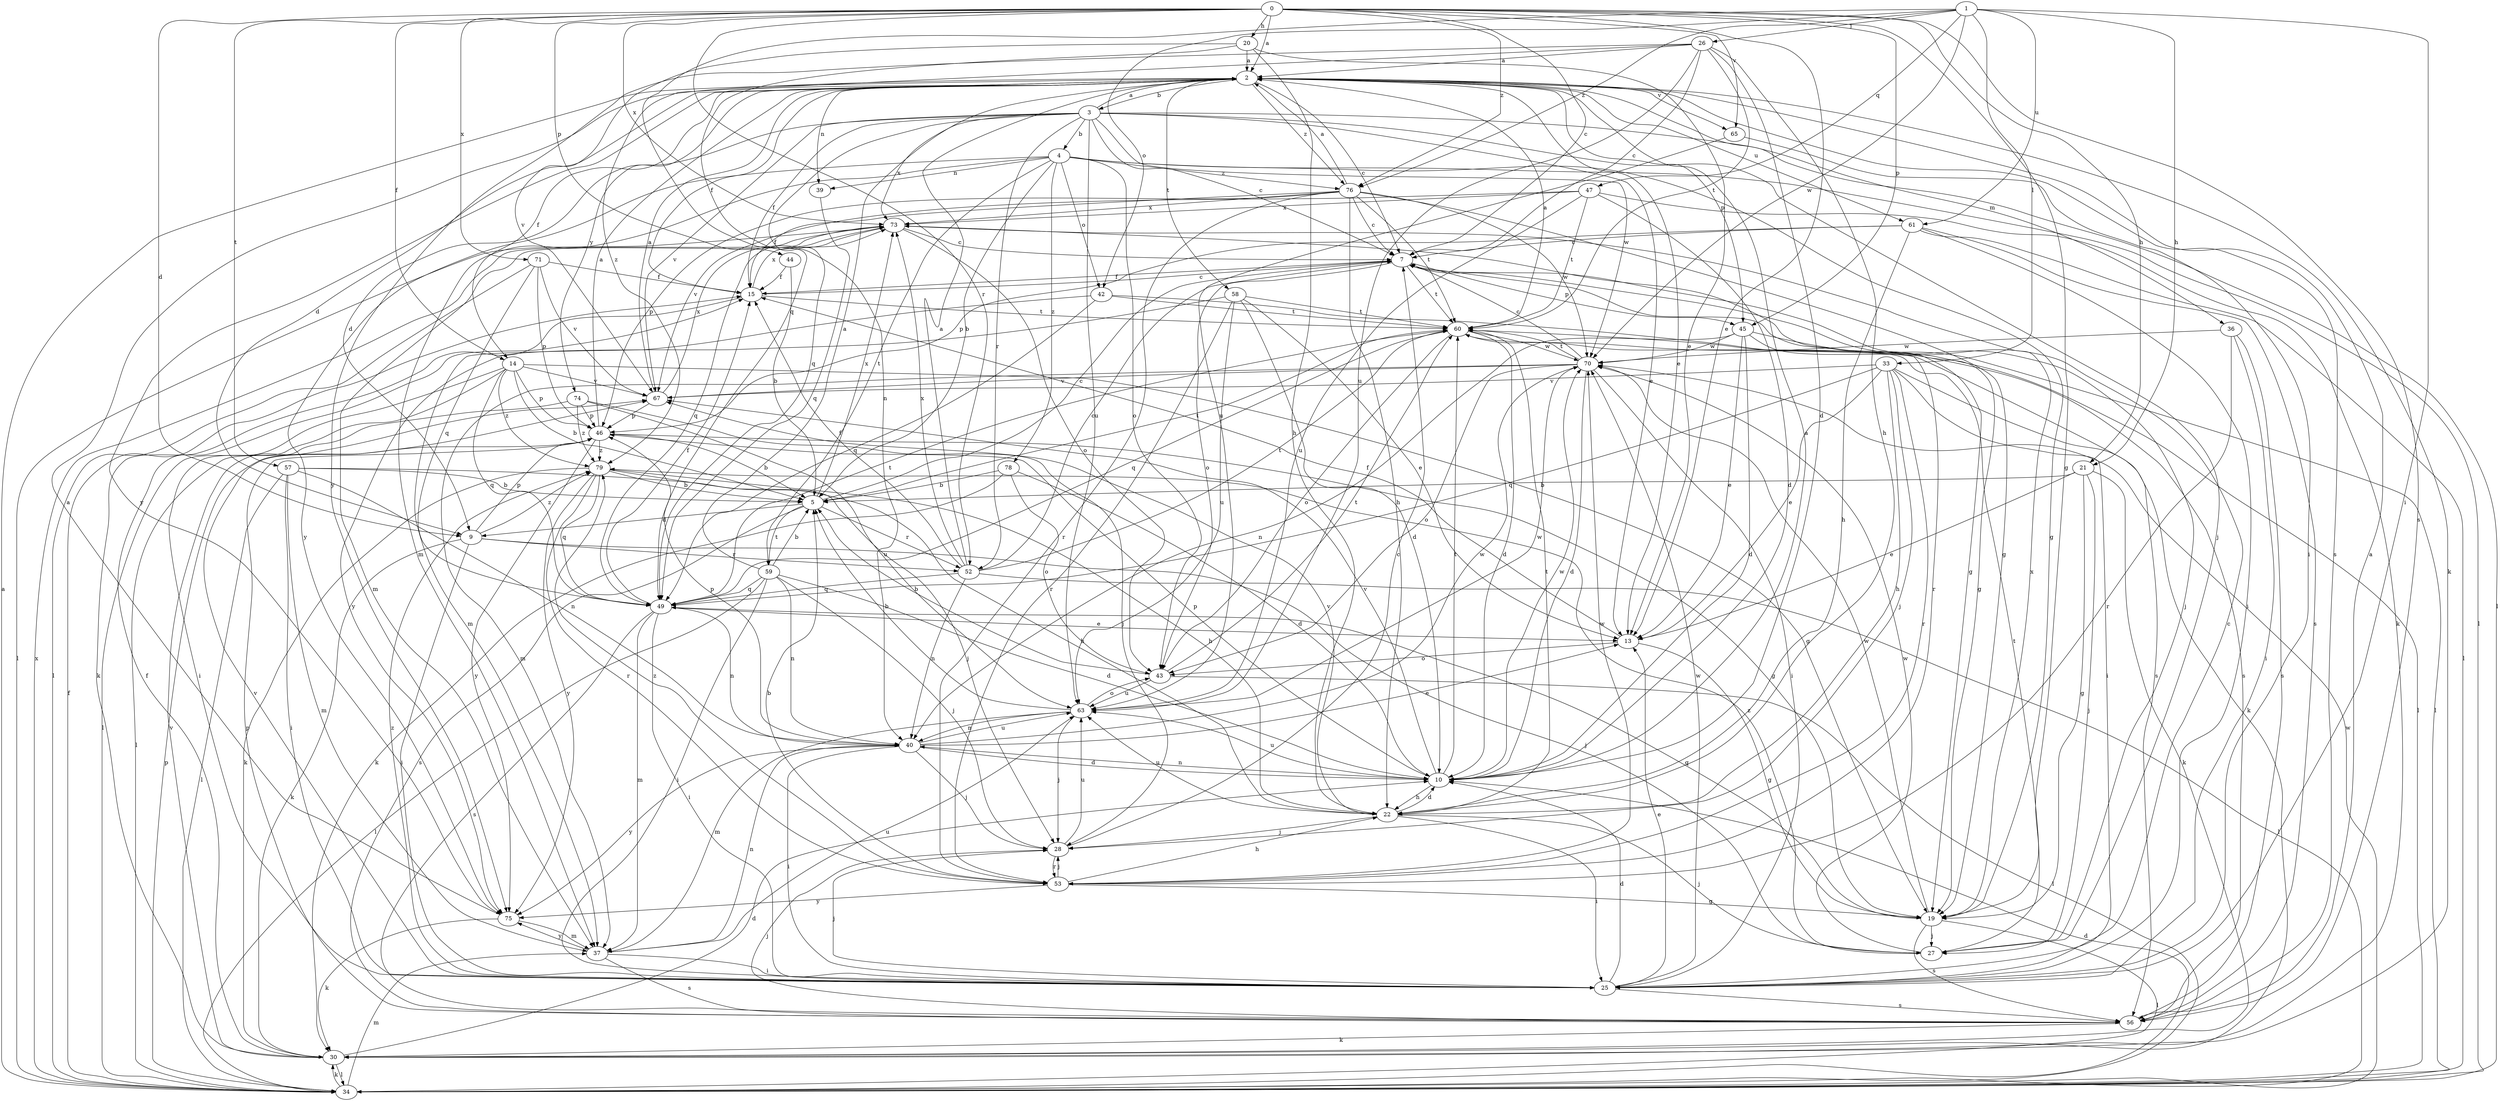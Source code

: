 strict digraph  {
0;
1;
2;
3;
4;
5;
7;
9;
10;
13;
14;
15;
19;
20;
21;
22;
25;
26;
27;
28;
30;
33;
34;
36;
37;
39;
40;
42;
43;
44;
45;
46;
47;
49;
52;
53;
56;
57;
58;
59;
60;
61;
63;
65;
67;
70;
71;
73;
74;
75;
76;
78;
79;
0 -> 2  [label=a];
0 -> 7  [label=c];
0 -> 9  [label=d];
0 -> 13  [label=e];
0 -> 14  [label=f];
0 -> 19  [label=g];
0 -> 20  [label=h];
0 -> 21  [label=h];
0 -> 44  [label=p];
0 -> 45  [label=p];
0 -> 52  [label=r];
0 -> 56  [label=s];
0 -> 57  [label=t];
0 -> 65  [label=v];
0 -> 71  [label=x];
0 -> 73  [label=x];
0 -> 76  [label=z];
1 -> 21  [label=h];
1 -> 25  [label=i];
1 -> 26  [label=j];
1 -> 33  [label=l];
1 -> 42  [label=o];
1 -> 47  [label=q];
1 -> 49  [label=q];
1 -> 61  [label=u];
1 -> 70  [label=w];
1 -> 76  [label=z];
2 -> 3  [label=b];
2 -> 7  [label=c];
2 -> 9  [label=d];
2 -> 13  [label=e];
2 -> 14  [label=f];
2 -> 15  [label=f];
2 -> 30  [label=k];
2 -> 36  [label=m];
2 -> 39  [label=n];
2 -> 45  [label=p];
2 -> 56  [label=s];
2 -> 58  [label=t];
2 -> 61  [label=u];
2 -> 65  [label=v];
2 -> 74  [label=y];
2 -> 75  [label=y];
2 -> 76  [label=z];
3 -> 2  [label=a];
3 -> 4  [label=b];
3 -> 7  [label=c];
3 -> 9  [label=d];
3 -> 13  [label=e];
3 -> 15  [label=f];
3 -> 27  [label=j];
3 -> 34  [label=l];
3 -> 49  [label=q];
3 -> 52  [label=r];
3 -> 63  [label=u];
3 -> 67  [label=v];
3 -> 70  [label=w];
3 -> 73  [label=x];
4 -> 5  [label=b];
4 -> 19  [label=g];
4 -> 34  [label=l];
4 -> 37  [label=m];
4 -> 39  [label=n];
4 -> 42  [label=o];
4 -> 43  [label=o];
4 -> 59  [label=t];
4 -> 75  [label=y];
4 -> 76  [label=z];
4 -> 78  [label=z];
5 -> 7  [label=c];
5 -> 9  [label=d];
5 -> 52  [label=r];
5 -> 56  [label=s];
5 -> 59  [label=t];
5 -> 60  [label=t];
5 -> 73  [label=x];
7 -> 15  [label=f];
7 -> 19  [label=g];
7 -> 27  [label=j];
7 -> 43  [label=o];
7 -> 45  [label=p];
7 -> 60  [label=t];
9 -> 25  [label=i];
9 -> 27  [label=j];
9 -> 30  [label=k];
9 -> 46  [label=p];
9 -> 52  [label=r];
9 -> 79  [label=z];
10 -> 2  [label=a];
10 -> 22  [label=h];
10 -> 40  [label=n];
10 -> 46  [label=p];
10 -> 60  [label=t];
10 -> 63  [label=u];
10 -> 67  [label=v];
10 -> 70  [label=w];
13 -> 15  [label=f];
13 -> 19  [label=g];
13 -> 43  [label=o];
14 -> 5  [label=b];
14 -> 19  [label=g];
14 -> 25  [label=i];
14 -> 34  [label=l];
14 -> 46  [label=p];
14 -> 49  [label=q];
14 -> 67  [label=v];
14 -> 79  [label=z];
15 -> 7  [label=c];
15 -> 30  [label=k];
15 -> 60  [label=t];
15 -> 73  [label=x];
19 -> 27  [label=j];
19 -> 34  [label=l];
19 -> 49  [label=q];
19 -> 56  [label=s];
19 -> 70  [label=w];
19 -> 73  [label=x];
20 -> 2  [label=a];
20 -> 13  [label=e];
20 -> 22  [label=h];
20 -> 40  [label=n];
20 -> 67  [label=v];
21 -> 5  [label=b];
21 -> 13  [label=e];
21 -> 19  [label=g];
21 -> 27  [label=j];
21 -> 30  [label=k];
22 -> 10  [label=d];
22 -> 25  [label=i];
22 -> 27  [label=j];
22 -> 28  [label=j];
22 -> 60  [label=t];
22 -> 63  [label=u];
22 -> 67  [label=v];
25 -> 7  [label=c];
25 -> 10  [label=d];
25 -> 13  [label=e];
25 -> 28  [label=j];
25 -> 56  [label=s];
25 -> 67  [label=v];
25 -> 70  [label=w];
25 -> 79  [label=z];
26 -> 2  [label=a];
26 -> 7  [label=c];
26 -> 10  [label=d];
26 -> 22  [label=h];
26 -> 60  [label=t];
26 -> 63  [label=u];
26 -> 75  [label=y];
26 -> 79  [label=z];
27 -> 60  [label=t];
27 -> 70  [label=w];
27 -> 79  [label=z];
28 -> 7  [label=c];
28 -> 53  [label=r];
28 -> 63  [label=u];
30 -> 10  [label=d];
30 -> 15  [label=f];
30 -> 34  [label=l];
30 -> 67  [label=v];
33 -> 13  [label=e];
33 -> 22  [label=h];
33 -> 25  [label=i];
33 -> 28  [label=j];
33 -> 30  [label=k];
33 -> 49  [label=q];
33 -> 53  [label=r];
33 -> 67  [label=v];
34 -> 2  [label=a];
34 -> 10  [label=d];
34 -> 15  [label=f];
34 -> 30  [label=k];
34 -> 37  [label=m];
34 -> 46  [label=p];
34 -> 70  [label=w];
34 -> 73  [label=x];
36 -> 25  [label=i];
36 -> 53  [label=r];
36 -> 56  [label=s];
36 -> 70  [label=w];
37 -> 25  [label=i];
37 -> 40  [label=n];
37 -> 56  [label=s];
37 -> 63  [label=u];
37 -> 75  [label=y];
39 -> 49  [label=q];
40 -> 10  [label=d];
40 -> 13  [label=e];
40 -> 25  [label=i];
40 -> 28  [label=j];
40 -> 46  [label=p];
40 -> 63  [label=u];
40 -> 70  [label=w];
40 -> 75  [label=y];
42 -> 37  [label=m];
42 -> 49  [label=q];
42 -> 53  [label=r];
42 -> 60  [label=t];
43 -> 5  [label=b];
43 -> 34  [label=l];
43 -> 60  [label=t];
43 -> 63  [label=u];
44 -> 5  [label=b];
44 -> 15  [label=f];
45 -> 10  [label=d];
45 -> 13  [label=e];
45 -> 34  [label=l];
45 -> 40  [label=n];
45 -> 56  [label=s];
45 -> 70  [label=w];
46 -> 2  [label=a];
46 -> 5  [label=b];
46 -> 19  [label=g];
46 -> 75  [label=y];
46 -> 79  [label=z];
47 -> 10  [label=d];
47 -> 30  [label=k];
47 -> 60  [label=t];
47 -> 63  [label=u];
47 -> 67  [label=v];
47 -> 73  [label=x];
49 -> 13  [label=e];
49 -> 15  [label=f];
49 -> 25  [label=i];
49 -> 37  [label=m];
49 -> 40  [label=n];
49 -> 56  [label=s];
49 -> 60  [label=t];
52 -> 2  [label=a];
52 -> 7  [label=c];
52 -> 15  [label=f];
52 -> 34  [label=l];
52 -> 40  [label=n];
52 -> 49  [label=q];
52 -> 60  [label=t];
52 -> 73  [label=x];
53 -> 5  [label=b];
53 -> 19  [label=g];
53 -> 22  [label=h];
53 -> 28  [label=j];
53 -> 70  [label=w];
53 -> 75  [label=y];
53 -> 79  [label=z];
56 -> 2  [label=a];
56 -> 28  [label=j];
56 -> 30  [label=k];
56 -> 46  [label=p];
57 -> 5  [label=b];
57 -> 22  [label=h];
57 -> 25  [label=i];
57 -> 34  [label=l];
57 -> 37  [label=m];
57 -> 40  [label=n];
58 -> 10  [label=d];
58 -> 13  [label=e];
58 -> 53  [label=r];
58 -> 60  [label=t];
58 -> 63  [label=u];
58 -> 75  [label=y];
59 -> 2  [label=a];
59 -> 5  [label=b];
59 -> 10  [label=d];
59 -> 25  [label=i];
59 -> 28  [label=j];
59 -> 34  [label=l];
59 -> 40  [label=n];
59 -> 49  [label=q];
60 -> 2  [label=a];
60 -> 10  [label=d];
60 -> 34  [label=l];
60 -> 43  [label=o];
60 -> 49  [label=q];
60 -> 56  [label=s];
60 -> 70  [label=w];
61 -> 7  [label=c];
61 -> 22  [label=h];
61 -> 25  [label=i];
61 -> 34  [label=l];
61 -> 46  [label=p];
61 -> 56  [label=s];
63 -> 5  [label=b];
63 -> 28  [label=j];
63 -> 37  [label=m];
63 -> 40  [label=n];
63 -> 43  [label=o];
63 -> 70  [label=w];
65 -> 25  [label=i];
65 -> 63  [label=u];
67 -> 2  [label=a];
67 -> 46  [label=p];
67 -> 73  [label=x];
70 -> 7  [label=c];
70 -> 10  [label=d];
70 -> 25  [label=i];
70 -> 37  [label=m];
70 -> 43  [label=o];
70 -> 60  [label=t];
70 -> 67  [label=v];
71 -> 15  [label=f];
71 -> 34  [label=l];
71 -> 46  [label=p];
71 -> 49  [label=q];
71 -> 67  [label=v];
73 -> 7  [label=c];
73 -> 19  [label=g];
73 -> 34  [label=l];
73 -> 37  [label=m];
73 -> 43  [label=o];
73 -> 49  [label=q];
74 -> 28  [label=j];
74 -> 34  [label=l];
74 -> 46  [label=p];
74 -> 63  [label=u];
74 -> 79  [label=z];
75 -> 2  [label=a];
75 -> 30  [label=k];
75 -> 37  [label=m];
76 -> 2  [label=a];
76 -> 7  [label=c];
76 -> 15  [label=f];
76 -> 19  [label=g];
76 -> 22  [label=h];
76 -> 46  [label=p];
76 -> 53  [label=r];
76 -> 60  [label=t];
76 -> 70  [label=w];
76 -> 73  [label=x];
78 -> 5  [label=b];
78 -> 10  [label=d];
78 -> 30  [label=k];
78 -> 43  [label=o];
79 -> 5  [label=b];
79 -> 22  [label=h];
79 -> 28  [label=j];
79 -> 30  [label=k];
79 -> 49  [label=q];
79 -> 53  [label=r];
79 -> 75  [label=y];
}
